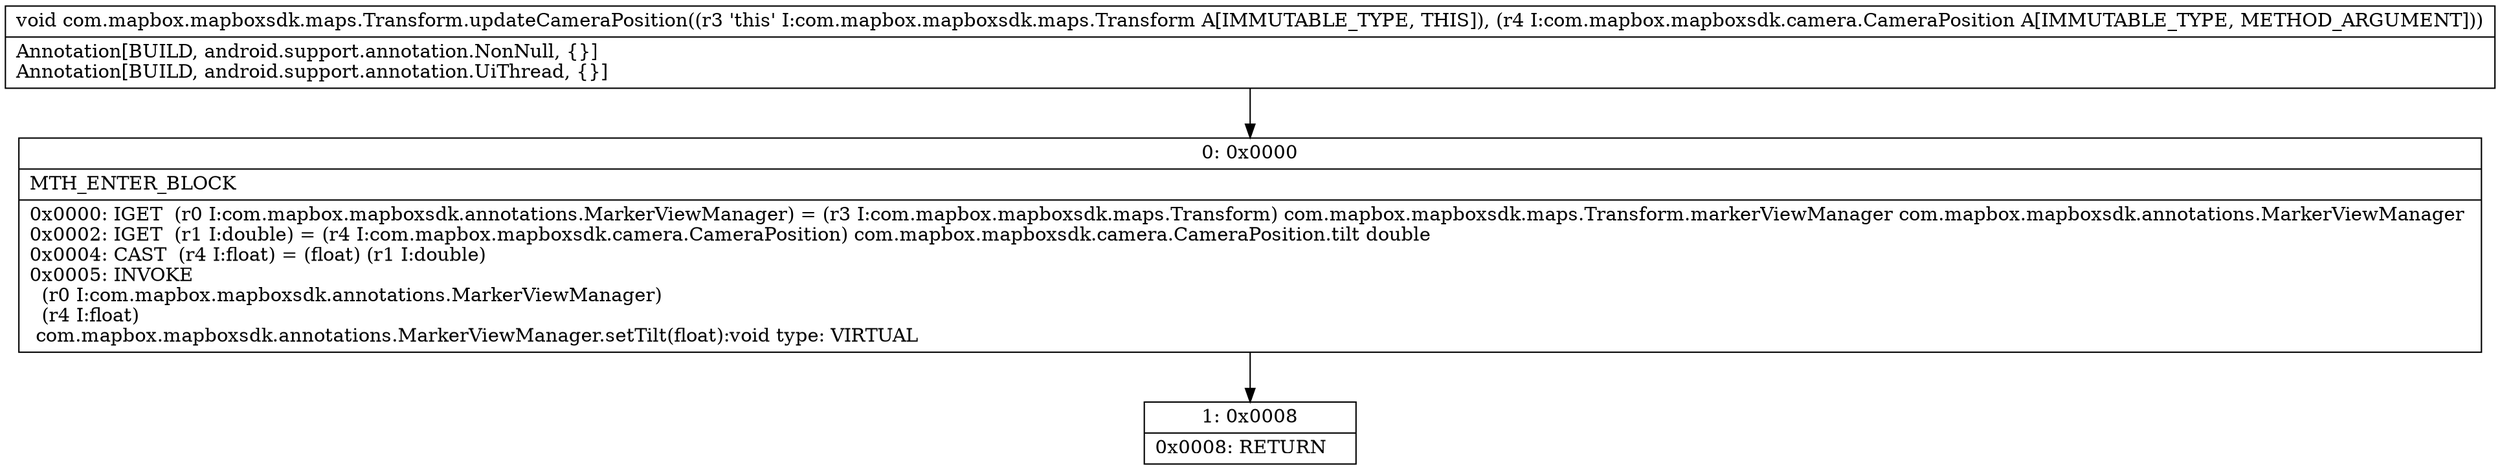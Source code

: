 digraph "CFG forcom.mapbox.mapboxsdk.maps.Transform.updateCameraPosition(Lcom\/mapbox\/mapboxsdk\/camera\/CameraPosition;)V" {
Node_0 [shape=record,label="{0\:\ 0x0000|MTH_ENTER_BLOCK\l|0x0000: IGET  (r0 I:com.mapbox.mapboxsdk.annotations.MarkerViewManager) = (r3 I:com.mapbox.mapboxsdk.maps.Transform) com.mapbox.mapboxsdk.maps.Transform.markerViewManager com.mapbox.mapboxsdk.annotations.MarkerViewManager \l0x0002: IGET  (r1 I:double) = (r4 I:com.mapbox.mapboxsdk.camera.CameraPosition) com.mapbox.mapboxsdk.camera.CameraPosition.tilt double \l0x0004: CAST  (r4 I:float) = (float) (r1 I:double) \l0x0005: INVOKE  \l  (r0 I:com.mapbox.mapboxsdk.annotations.MarkerViewManager)\l  (r4 I:float)\l com.mapbox.mapboxsdk.annotations.MarkerViewManager.setTilt(float):void type: VIRTUAL \l}"];
Node_1 [shape=record,label="{1\:\ 0x0008|0x0008: RETURN   \l}"];
MethodNode[shape=record,label="{void com.mapbox.mapboxsdk.maps.Transform.updateCameraPosition((r3 'this' I:com.mapbox.mapboxsdk.maps.Transform A[IMMUTABLE_TYPE, THIS]), (r4 I:com.mapbox.mapboxsdk.camera.CameraPosition A[IMMUTABLE_TYPE, METHOD_ARGUMENT]))  | Annotation[BUILD, android.support.annotation.NonNull, \{\}]\lAnnotation[BUILD, android.support.annotation.UiThread, \{\}]\l}"];
MethodNode -> Node_0;
Node_0 -> Node_1;
}

